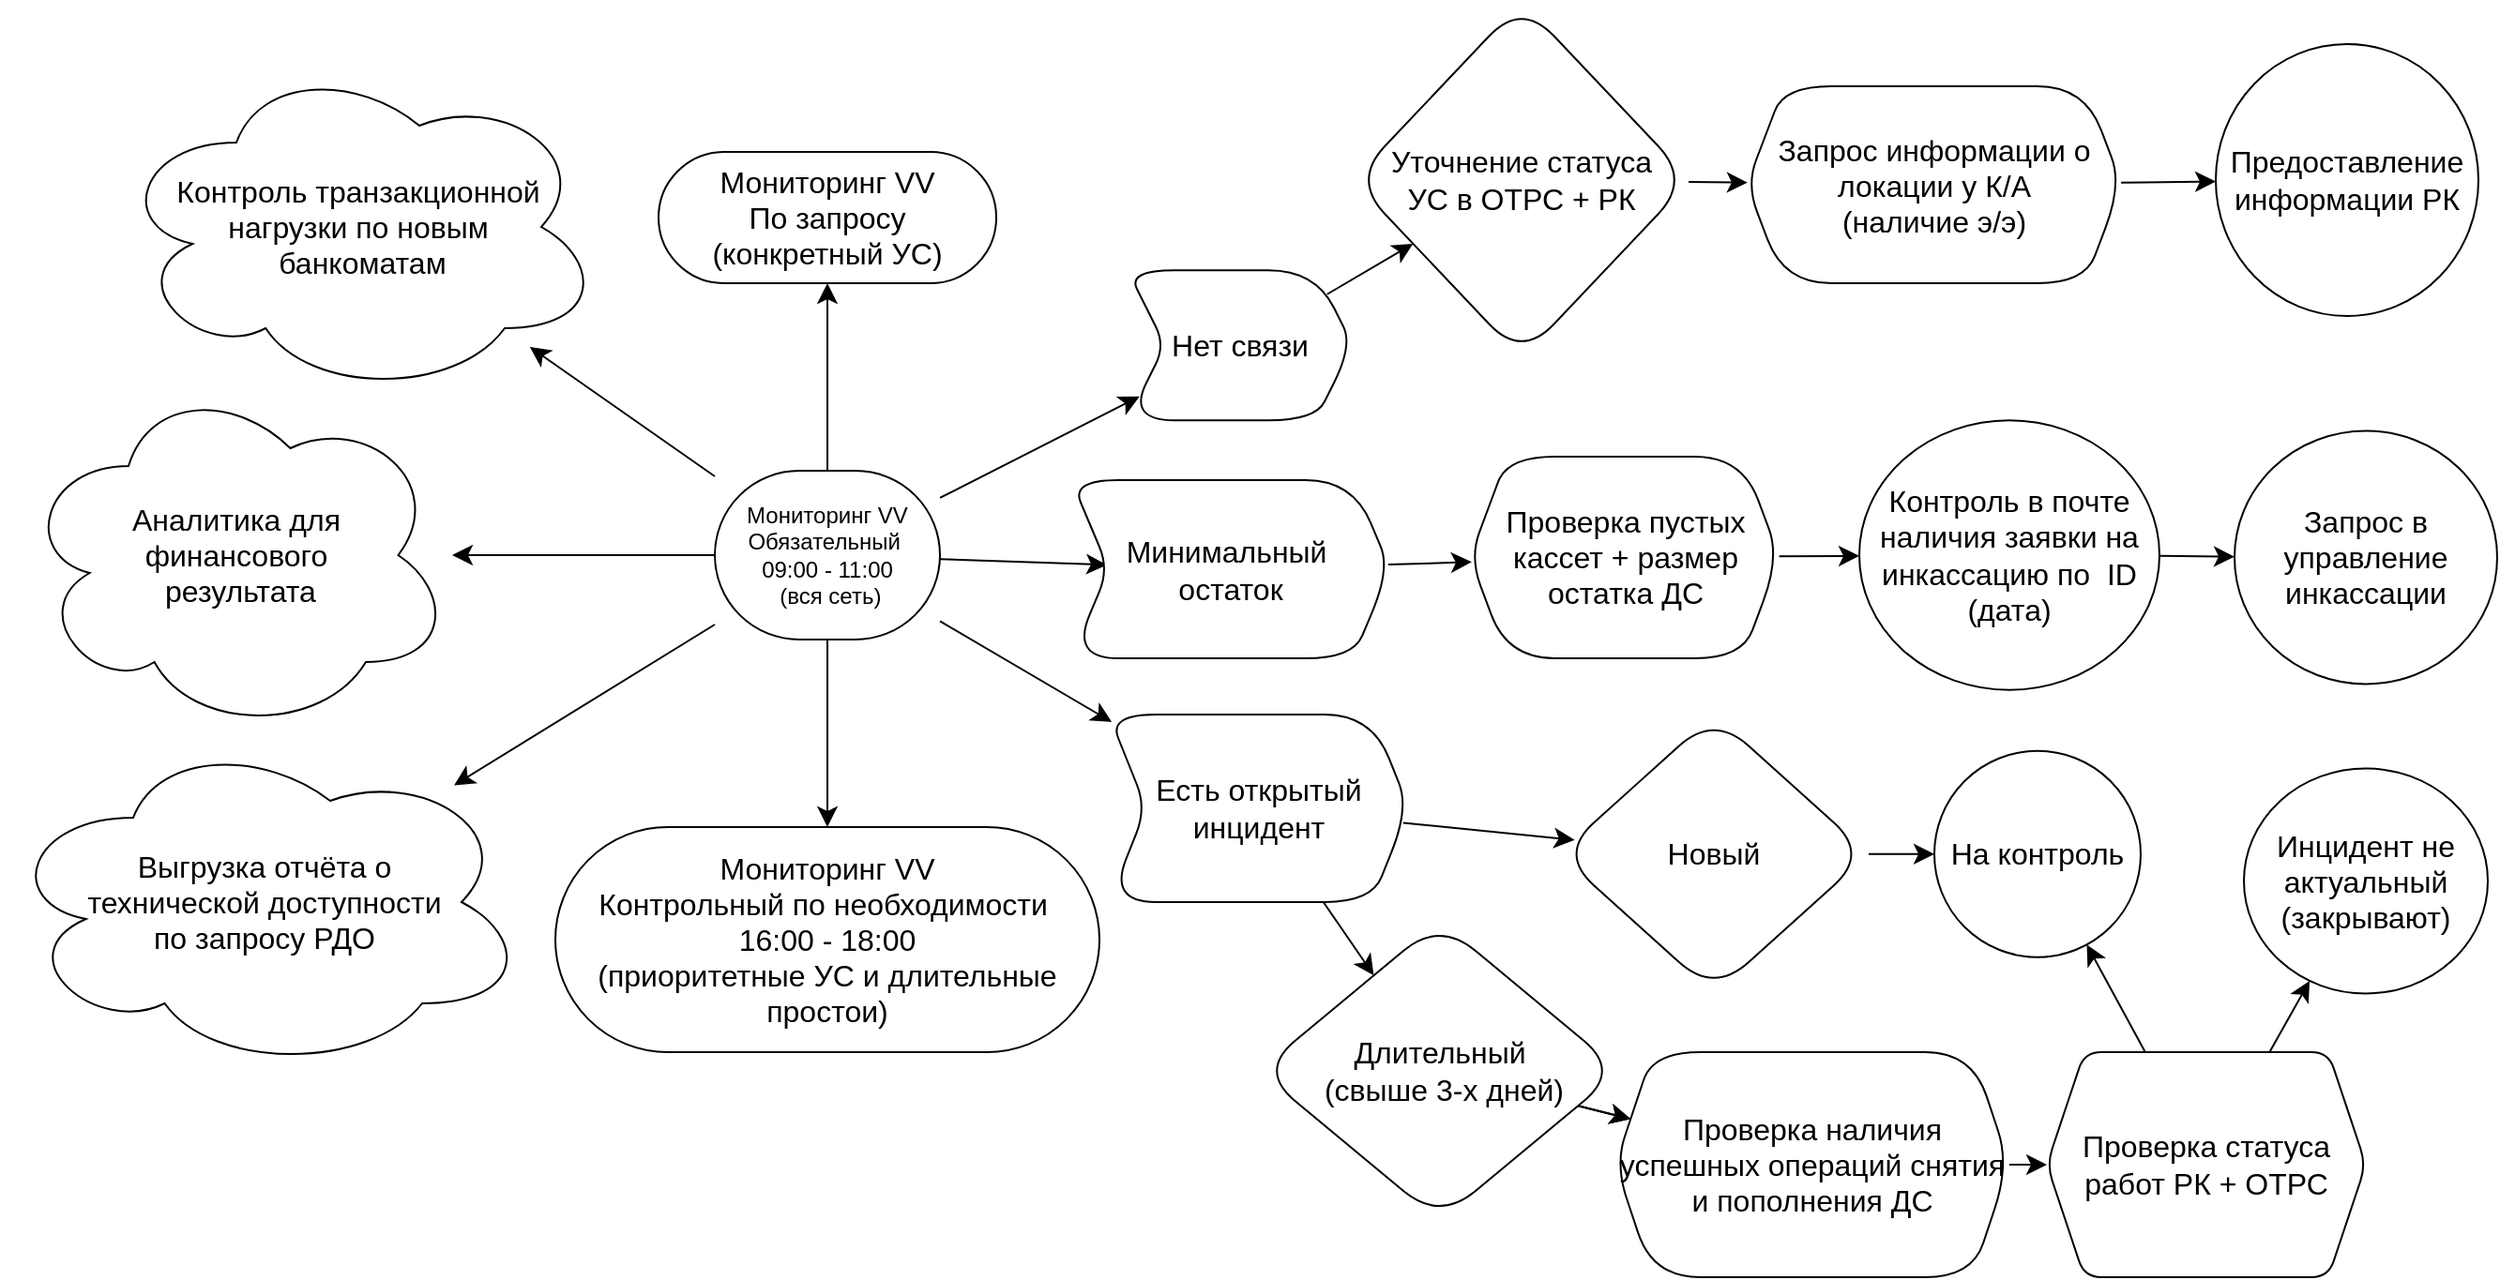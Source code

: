 <mxfile version="21.3.8" type="github" pages="2">
  <diagram name="Page-1" id="2a216829-ef6e-dabb-86c1-c78162f3ba2b">
    <mxGraphModel dx="1665" dy="2433" grid="1" gridSize="10" guides="1" tooltips="1" connect="1" arrows="1" fold="1" page="1" pageScale="1" pageWidth="850" pageHeight="1100" background="none" math="0" shadow="0">
      <root>
        <mxCell id="0" />
        <mxCell id="1" parent="0" />
        <mxCell id="KheuGGBMibdA3uTBBUTA-31" value="Есть открытый инцидент" style="shape=step;perimeter=stepPerimeter;whiteSpace=wrap;html=1;fixedSize=1;rounded=1;arcSize=50;fontSize=16;" vertex="1" parent="1">
          <mxGeometry x="290" y="360" width="160" height="100" as="geometry" />
        </mxCell>
        <mxCell id="KheuGGBMibdA3uTBBUTA-58" value="Инцидент не актуальный (закрывают)" style="ellipse;whiteSpace=wrap;html=1;fontSize=16;rounded=1;arcSize=18;" vertex="1" parent="1">
          <mxGeometry x="895" y="388.75" width="130" height="120" as="geometry" />
        </mxCell>
        <mxCell id="KheuGGBMibdA3uTBBUTA-26" value="" style="edgeStyle=none;curved=1;rounded=0;orthogonalLoop=1;jettySize=auto;html=1;fontSize=12;startSize=8;endSize=8;" edge="1" parent="1" source="7a84cebc1def654-2" target="KheuGGBMibdA3uTBBUTA-25">
          <mxGeometry relative="1" as="geometry" />
        </mxCell>
        <mxCell id="KheuGGBMibdA3uTBBUTA-30" value="" style="edgeStyle=none;curved=1;rounded=0;orthogonalLoop=1;jettySize=auto;html=1;fontSize=12;startSize=8;endSize=8;" edge="1" parent="1" source="7a84cebc1def654-2" target="KheuGGBMibdA3uTBBUTA-29">
          <mxGeometry relative="1" as="geometry" />
        </mxCell>
        <mxCell id="KheuGGBMibdA3uTBBUTA-32" value="" style="edgeStyle=none;curved=1;rounded=0;orthogonalLoop=1;jettySize=auto;html=1;fontSize=12;startSize=8;endSize=8;" edge="1" parent="1" source="7a84cebc1def654-2" target="KheuGGBMibdA3uTBBUTA-31">
          <mxGeometry relative="1" as="geometry" />
        </mxCell>
        <mxCell id="KheuGGBMibdA3uTBBUTA-37" value="" style="edgeStyle=none;curved=1;rounded=0;orthogonalLoop=1;jettySize=auto;html=1;fontSize=12;startSize=8;endSize=8;" edge="1" parent="1" source="7a84cebc1def654-2" target="KheuGGBMibdA3uTBBUTA-36">
          <mxGeometry relative="1" as="geometry" />
        </mxCell>
        <mxCell id="KheuGGBMibdA3uTBBUTA-62" value="" style="edgeStyle=none;curved=1;rounded=0;orthogonalLoop=1;jettySize=auto;html=1;fontSize=12;startSize=8;endSize=8;" edge="1" parent="1" source="7a84cebc1def654-2" target="KheuGGBMibdA3uTBBUTA-61">
          <mxGeometry relative="1" as="geometry" />
        </mxCell>
        <mxCell id="KheuGGBMibdA3uTBBUTA-64" value="" style="edgeStyle=none;curved=1;rounded=0;orthogonalLoop=1;jettySize=auto;html=1;fontSize=12;startSize=8;endSize=8;" edge="1" parent="1" source="7a84cebc1def654-2" target="KheuGGBMibdA3uTBBUTA-63">
          <mxGeometry relative="1" as="geometry" />
        </mxCell>
        <mxCell id="KheuGGBMibdA3uTBBUTA-78" value="" style="edgeStyle=none;curved=1;rounded=0;orthogonalLoop=1;jettySize=auto;html=1;fontSize=12;startSize=8;endSize=8;" edge="1" parent="1" source="7a84cebc1def654-2" target="KheuGGBMibdA3uTBBUTA-77">
          <mxGeometry relative="1" as="geometry" />
        </mxCell>
        <mxCell id="KheuGGBMibdA3uTBBUTA-81" value="" style="edgeStyle=none;curved=1;rounded=0;orthogonalLoop=1;jettySize=auto;html=1;fontSize=12;startSize=8;endSize=8;" edge="1" parent="1" source="7a84cebc1def654-2" target="KheuGGBMibdA3uTBBUTA-80">
          <mxGeometry relative="1" as="geometry" />
        </mxCell>
        <mxCell id="7a84cebc1def654-2" value="Мониторинг VV&lt;br&gt;Обязательный&amp;nbsp;&lt;br&gt;09:00 - 11:00&lt;br&gt;&amp;nbsp;(вся сеть)" style="shape=ext;rounded=1;html=1;whiteSpace=wrap;arcSize=50;direction=west;" parent="1" vertex="1">
          <mxGeometry x="80" y="230" width="120" height="90" as="geometry" />
        </mxCell>
        <mxCell id="KheuGGBMibdA3uTBBUTA-68" value="" style="edgeStyle=none;curved=1;rounded=0;orthogonalLoop=1;jettySize=auto;html=1;fontSize=12;startSize=8;endSize=8;" edge="1" parent="1" source="KheuGGBMibdA3uTBBUTA-25" target="KheuGGBMibdA3uTBBUTA-67">
          <mxGeometry relative="1" as="geometry" />
        </mxCell>
        <mxCell id="KheuGGBMibdA3uTBBUTA-25" value="Минимальный&amp;nbsp;&lt;br&gt;остаток" style="shape=step;perimeter=stepPerimeter;whiteSpace=wrap;html=1;fixedSize=1;rounded=1;arcSize=50;fontSize=16;" vertex="1" parent="1">
          <mxGeometry x="270" y="235" width="170" height="95" as="geometry" />
        </mxCell>
        <mxCell id="KheuGGBMibdA3uTBBUTA-39" value="" style="edgeStyle=none;curved=1;rounded=0;orthogonalLoop=1;jettySize=auto;html=1;fontSize=12;startSize=8;endSize=8;" edge="1" parent="1" source="KheuGGBMibdA3uTBBUTA-29" target="KheuGGBMibdA3uTBBUTA-38">
          <mxGeometry relative="1" as="geometry" />
        </mxCell>
        <mxCell id="KheuGGBMibdA3uTBBUTA-29" value="Нет связи" style="shape=step;perimeter=stepPerimeter;whiteSpace=wrap;html=1;fixedSize=1;rounded=1;arcSize=50;fontSize=16;" vertex="1" parent="1">
          <mxGeometry x="300" y="123.13" width="120" height="80" as="geometry" />
        </mxCell>
        <mxCell id="KheuGGBMibdA3uTBBUTA-51" value="" style="edgeStyle=none;curved=1;rounded=0;orthogonalLoop=1;jettySize=auto;html=1;fontSize=12;startSize=8;endSize=8;" edge="1" parent="1" source="KheuGGBMibdA3uTBBUTA-31" target="KheuGGBMibdA3uTBBUTA-50">
          <mxGeometry relative="1" as="geometry" />
        </mxCell>
        <mxCell id="KheuGGBMibdA3uTBBUTA-53" value="" style="edgeStyle=none;curved=1;rounded=0;orthogonalLoop=1;jettySize=auto;html=1;fontSize=12;startSize=8;endSize=8;" edge="1" parent="1" source="KheuGGBMibdA3uTBBUTA-31" target="KheuGGBMibdA3uTBBUTA-52">
          <mxGeometry relative="1" as="geometry" />
        </mxCell>
        <mxCell id="KheuGGBMibdA3uTBBUTA-36" value="Выгрузка отчёта о &lt;br&gt;технической доступности &lt;br&gt;по запросу РДО" style="ellipse;shape=cloud;whiteSpace=wrap;html=1;rounded=1;arcSize=50;fontSize=16;" vertex="1" parent="1">
          <mxGeometry x="-300" y="370" width="280" height="180" as="geometry" />
        </mxCell>
        <mxCell id="KheuGGBMibdA3uTBBUTA-41" value="" style="edgeStyle=none;curved=1;rounded=0;orthogonalLoop=1;jettySize=auto;html=1;fontSize=12;startSize=8;endSize=8;" edge="1" parent="1" source="KheuGGBMibdA3uTBBUTA-38" target="KheuGGBMibdA3uTBBUTA-40">
          <mxGeometry relative="1" as="geometry" />
        </mxCell>
        <mxCell id="KheuGGBMibdA3uTBBUTA-38" value="Уточнение статуса&lt;br&gt;УС в ОТРС + РК" style="rhombus;whiteSpace=wrap;html=1;fontSize=16;rounded=1;arcSize=50;" vertex="1" parent="1">
          <mxGeometry x="420" y="-20" width="180" height="190" as="geometry" />
        </mxCell>
        <mxCell id="KheuGGBMibdA3uTBBUTA-49" value="" style="edgeStyle=none;curved=1;rounded=0;orthogonalLoop=1;jettySize=auto;html=1;fontSize=12;startSize=8;endSize=8;" edge="1" parent="1" source="KheuGGBMibdA3uTBBUTA-40" target="KheuGGBMibdA3uTBBUTA-48">
          <mxGeometry relative="1" as="geometry" />
        </mxCell>
        <mxCell id="KheuGGBMibdA3uTBBUTA-40" value="Запрос информации о локации у К/А &lt;br&gt;(наличие э/э)" style="shape=hexagon;perimeter=hexagonPerimeter2;whiteSpace=wrap;html=1;fixedSize=1;fontSize=16;rounded=1;arcSize=50;" vertex="1" parent="1">
          <mxGeometry x="630" y="25" width="200" height="105" as="geometry" />
        </mxCell>
        <mxCell id="KheuGGBMibdA3uTBBUTA-48" value="Предоставление информации РК" style="ellipse;whiteSpace=wrap;html=1;fontSize=16;rounded=1;arcSize=50;" vertex="1" parent="1">
          <mxGeometry x="880" y="2.5" width="140" height="145" as="geometry" />
        </mxCell>
        <mxCell id="KheuGGBMibdA3uTBBUTA-55" value="" style="edgeStyle=none;curved=1;rounded=0;orthogonalLoop=1;jettySize=auto;html=1;fontSize=12;startSize=8;endSize=8;" edge="1" parent="1" source="KheuGGBMibdA3uTBBUTA-73" target="KheuGGBMibdA3uTBBUTA-54">
          <mxGeometry relative="1" as="geometry" />
        </mxCell>
        <mxCell id="KheuGGBMibdA3uTBBUTA-84" value="" style="edgeStyle=none;curved=1;rounded=0;orthogonalLoop=1;jettySize=auto;html=1;fontSize=12;startSize=8;endSize=8;" edge="1" parent="1" source="KheuGGBMibdA3uTBBUTA-50" target="KheuGGBMibdA3uTBBUTA-73">
          <mxGeometry relative="1" as="geometry" />
        </mxCell>
        <mxCell id="KheuGGBMibdA3uTBBUTA-50" value="Длительный&lt;br&gt;&amp;nbsp;(свыше 3-х дней)" style="rhombus;whiteSpace=wrap;html=1;fontSize=16;rounded=1;arcSize=50;" vertex="1" parent="1">
          <mxGeometry x="370" y="470" width="192.5" height="160" as="geometry" />
        </mxCell>
        <mxCell id="KheuGGBMibdA3uTBBUTA-87" value="" style="edgeStyle=none;curved=1;rounded=0;orthogonalLoop=1;jettySize=auto;html=1;fontSize=12;startSize=8;endSize=8;" edge="1" parent="1" source="KheuGGBMibdA3uTBBUTA-52" target="KheuGGBMibdA3uTBBUTA-56">
          <mxGeometry relative="1" as="geometry" />
        </mxCell>
        <mxCell id="KheuGGBMibdA3uTBBUTA-52" value="Новый" style="rhombus;whiteSpace=wrap;html=1;fontSize=16;rounded=1;arcSize=50;" vertex="1" parent="1">
          <mxGeometry x="530" y="360" width="165" height="148.75" as="geometry" />
        </mxCell>
        <mxCell id="KheuGGBMibdA3uTBBUTA-57" value="" style="edgeStyle=none;curved=1;rounded=0;orthogonalLoop=1;jettySize=auto;html=1;fontSize=12;startSize=8;endSize=8;" edge="1" parent="1" source="KheuGGBMibdA3uTBBUTA-54" target="KheuGGBMibdA3uTBBUTA-56">
          <mxGeometry relative="1" as="geometry" />
        </mxCell>
        <mxCell id="KheuGGBMibdA3uTBBUTA-59" value="" style="edgeStyle=none;curved=1;rounded=0;orthogonalLoop=1;jettySize=auto;html=1;fontSize=12;startSize=8;endSize=8;" edge="1" parent="1" source="KheuGGBMibdA3uTBBUTA-54" target="KheuGGBMibdA3uTBBUTA-58">
          <mxGeometry relative="1" as="geometry" />
        </mxCell>
        <mxCell id="KheuGGBMibdA3uTBBUTA-54" value="Проверка статуса работ РК + ОТРС" style="shape=hexagon;perimeter=hexagonPerimeter2;whiteSpace=wrap;html=1;fixedSize=1;fontSize=16;rounded=1;arcSize=18;" vertex="1" parent="1">
          <mxGeometry x="790" y="540" width="170" height="120" as="geometry" />
        </mxCell>
        <mxCell id="KheuGGBMibdA3uTBBUTA-56" value="На контроль" style="ellipse;whiteSpace=wrap;html=1;fontSize=16;rounded=1;arcSize=18;" vertex="1" parent="1">
          <mxGeometry x="730" y="379.38" width="110" height="110" as="geometry" />
        </mxCell>
        <mxCell id="KheuGGBMibdA3uTBBUTA-61" value="Аналитика для &lt;br&gt;финансового&lt;br&gt;&amp;nbsp;результата" style="ellipse;shape=cloud;whiteSpace=wrap;html=1;rounded=1;arcSize=50;fontSize=16;" vertex="1" parent="1">
          <mxGeometry x="-290" y="180" width="230" height="190" as="geometry" />
        </mxCell>
        <mxCell id="KheuGGBMibdA3uTBBUTA-63" value="Контроль транзакционной &lt;br&gt;нагрузки по новым&lt;br&gt;&amp;nbsp;банкоматам" style="ellipse;shape=cloud;whiteSpace=wrap;html=1;rounded=1;arcSize=50;fontSize=16;" vertex="1" parent="1">
          <mxGeometry x="-240" y="10" width="260" height="180" as="geometry" />
        </mxCell>
        <mxCell id="KheuGGBMibdA3uTBBUTA-70" value="" style="edgeStyle=none;curved=1;rounded=0;orthogonalLoop=1;jettySize=auto;html=1;fontSize=12;startSize=8;endSize=8;" edge="1" parent="1" source="KheuGGBMibdA3uTBBUTA-67" target="KheuGGBMibdA3uTBBUTA-69">
          <mxGeometry relative="1" as="geometry" />
        </mxCell>
        <mxCell id="KheuGGBMibdA3uTBBUTA-67" value="Проверка пустых кассет + размер остатка ДС" style="shape=hexagon;perimeter=hexagonPerimeter2;whiteSpace=wrap;html=1;fixedSize=1;fontSize=16;rounded=1;arcSize=50;" vertex="1" parent="1">
          <mxGeometry x="482.5" y="222.5" width="165" height="107.5" as="geometry" />
        </mxCell>
        <mxCell id="KheuGGBMibdA3uTBBUTA-83" value="" style="edgeStyle=none;curved=1;rounded=0;orthogonalLoop=1;jettySize=auto;html=1;fontSize=12;startSize=8;endSize=8;" edge="1" parent="1" source="KheuGGBMibdA3uTBBUTA-69" target="KheuGGBMibdA3uTBBUTA-82">
          <mxGeometry relative="1" as="geometry" />
        </mxCell>
        <mxCell id="KheuGGBMibdA3uTBBUTA-69" value="Контроль в почте наличия заявки на инкассацию по&amp;nbsp; ID (дата)" style="ellipse;whiteSpace=wrap;html=1;fontSize=16;rounded=1;arcSize=50;" vertex="1" parent="1">
          <mxGeometry x="690" y="203.13" width="160" height="143.75" as="geometry" />
        </mxCell>
        <mxCell id="KheuGGBMibdA3uTBBUTA-77" value="Мониторинг VV&lt;br&gt;Контрольный по необходимости&amp;nbsp;&lt;br&gt;16:00 - 18:00&lt;br&gt;(приоритетные УС и длительные простои)" style="rounded=1;whiteSpace=wrap;html=1;arcSize=50;fontSize=16;" vertex="1" parent="1">
          <mxGeometry x="-5" y="420" width="290" height="120" as="geometry" />
        </mxCell>
        <mxCell id="KheuGGBMibdA3uTBBUTA-80" value="Мониторинг VV&lt;br&gt;По запросу (конкретный УС)" style="whiteSpace=wrap;html=1;rounded=1;arcSize=50;fontSize=16;" vertex="1" parent="1">
          <mxGeometry x="50" y="60" width="180" height="70" as="geometry" />
        </mxCell>
        <mxCell id="KheuGGBMibdA3uTBBUTA-82" value="Запрос в управление инкассации" style="ellipse;whiteSpace=wrap;html=1;fontSize=16;rounded=1;arcSize=50;" vertex="1" parent="1">
          <mxGeometry x="890" y="208.75" width="140" height="134.99" as="geometry" />
        </mxCell>
        <mxCell id="KheuGGBMibdA3uTBBUTA-85" value="" style="edgeStyle=none;curved=1;rounded=0;orthogonalLoop=1;jettySize=auto;html=1;fontSize=12;startSize=8;endSize=8;" edge="1" parent="1" source="KheuGGBMibdA3uTBBUTA-50" target="KheuGGBMibdA3uTBBUTA-73">
          <mxGeometry relative="1" as="geometry">
            <mxPoint x="532" y="575" as="sourcePoint" />
            <mxPoint x="709" y="642" as="targetPoint" />
          </mxGeometry>
        </mxCell>
        <mxCell id="KheuGGBMibdA3uTBBUTA-73" value="Проверка наличия успешных операций снятия и пополнения ДС" style="shape=hexagon;perimeter=hexagonPerimeter2;whiteSpace=wrap;html=1;fixedSize=1;fontSize=16;rounded=1;arcSize=50;" vertex="1" parent="1">
          <mxGeometry x="560" y="540" width="210" height="120" as="geometry" />
        </mxCell>
      </root>
    </mxGraphModel>
  </diagram>
  <diagram id="A0qNlgaubQNxFhgFj3bR" name="Страница 2">
    <mxGraphModel dx="326" dy="533" grid="0" gridSize="10" guides="1" tooltips="1" connect="1" arrows="1" fold="1" page="0" pageScale="1" pageWidth="827" pageHeight="1169" math="0" shadow="0">
      <root>
        <mxCell id="0" />
        <mxCell id="1" parent="0" />
      </root>
    </mxGraphModel>
  </diagram>
</mxfile>
